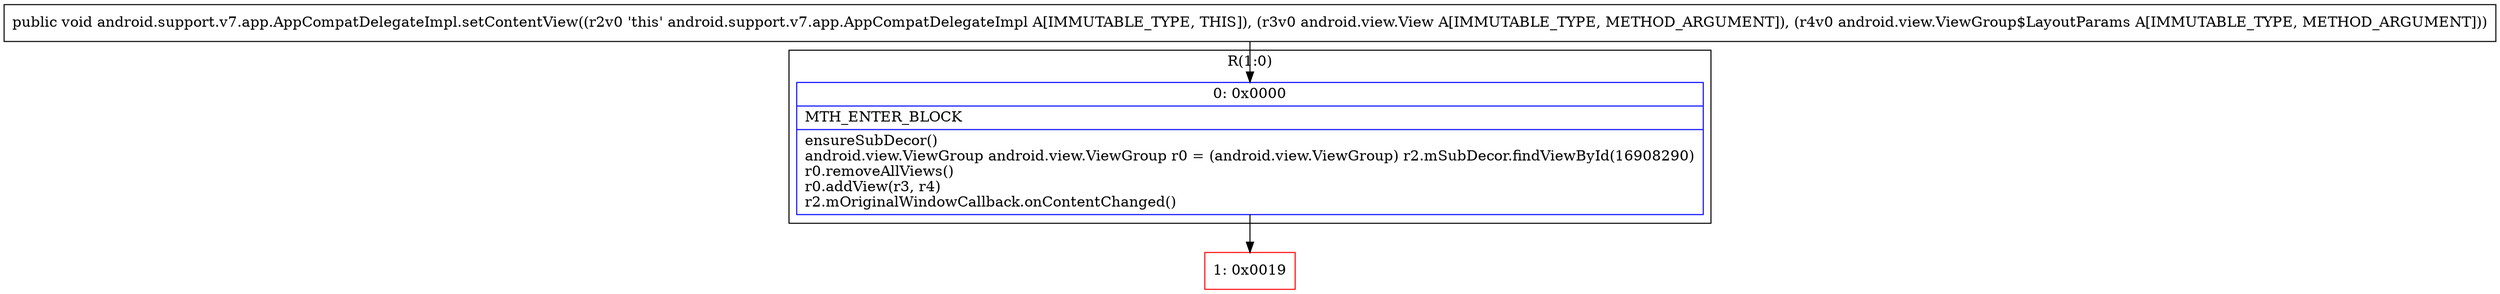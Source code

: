 digraph "CFG forandroid.support.v7.app.AppCompatDelegateImpl.setContentView(Landroid\/view\/View;Landroid\/view\/ViewGroup$LayoutParams;)V" {
subgraph cluster_Region_274235069 {
label = "R(1:0)";
node [shape=record,color=blue];
Node_0 [shape=record,label="{0\:\ 0x0000|MTH_ENTER_BLOCK\l|ensureSubDecor()\landroid.view.ViewGroup android.view.ViewGroup r0 = (android.view.ViewGroup) r2.mSubDecor.findViewById(16908290)\lr0.removeAllViews()\lr0.addView(r3, r4)\lr2.mOriginalWindowCallback.onContentChanged()\l}"];
}
Node_1 [shape=record,color=red,label="{1\:\ 0x0019}"];
MethodNode[shape=record,label="{public void android.support.v7.app.AppCompatDelegateImpl.setContentView((r2v0 'this' android.support.v7.app.AppCompatDelegateImpl A[IMMUTABLE_TYPE, THIS]), (r3v0 android.view.View A[IMMUTABLE_TYPE, METHOD_ARGUMENT]), (r4v0 android.view.ViewGroup$LayoutParams A[IMMUTABLE_TYPE, METHOD_ARGUMENT])) }"];
MethodNode -> Node_0;
Node_0 -> Node_1;
}

